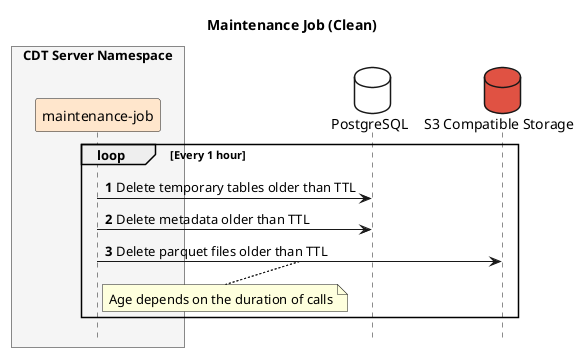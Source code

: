 @startuml clean

!pragma teoz true
autonumber
hide footbox

title Maintenance Job (Clean)

box "CDT Server Namespace" #F5F5F5
    participant "maintenance-job" as maintenanceJob #FFE6CC
end box

database "PostgreSQL" as postgreSQL #White
database "S3 Compatible Storage" as s3 #E05243

loop Every 1 hour
    maintenanceJob -> postgreSQL: Delete temporary tables older than TTL
    maintenanceJob -> postgreSQL: Delete metadata older than TTL
    
    maintenanceJob -> s3: Delete parquet files older than TTL
    note bottom
        Age depends on the duration of calls
    end note
end

@enduml